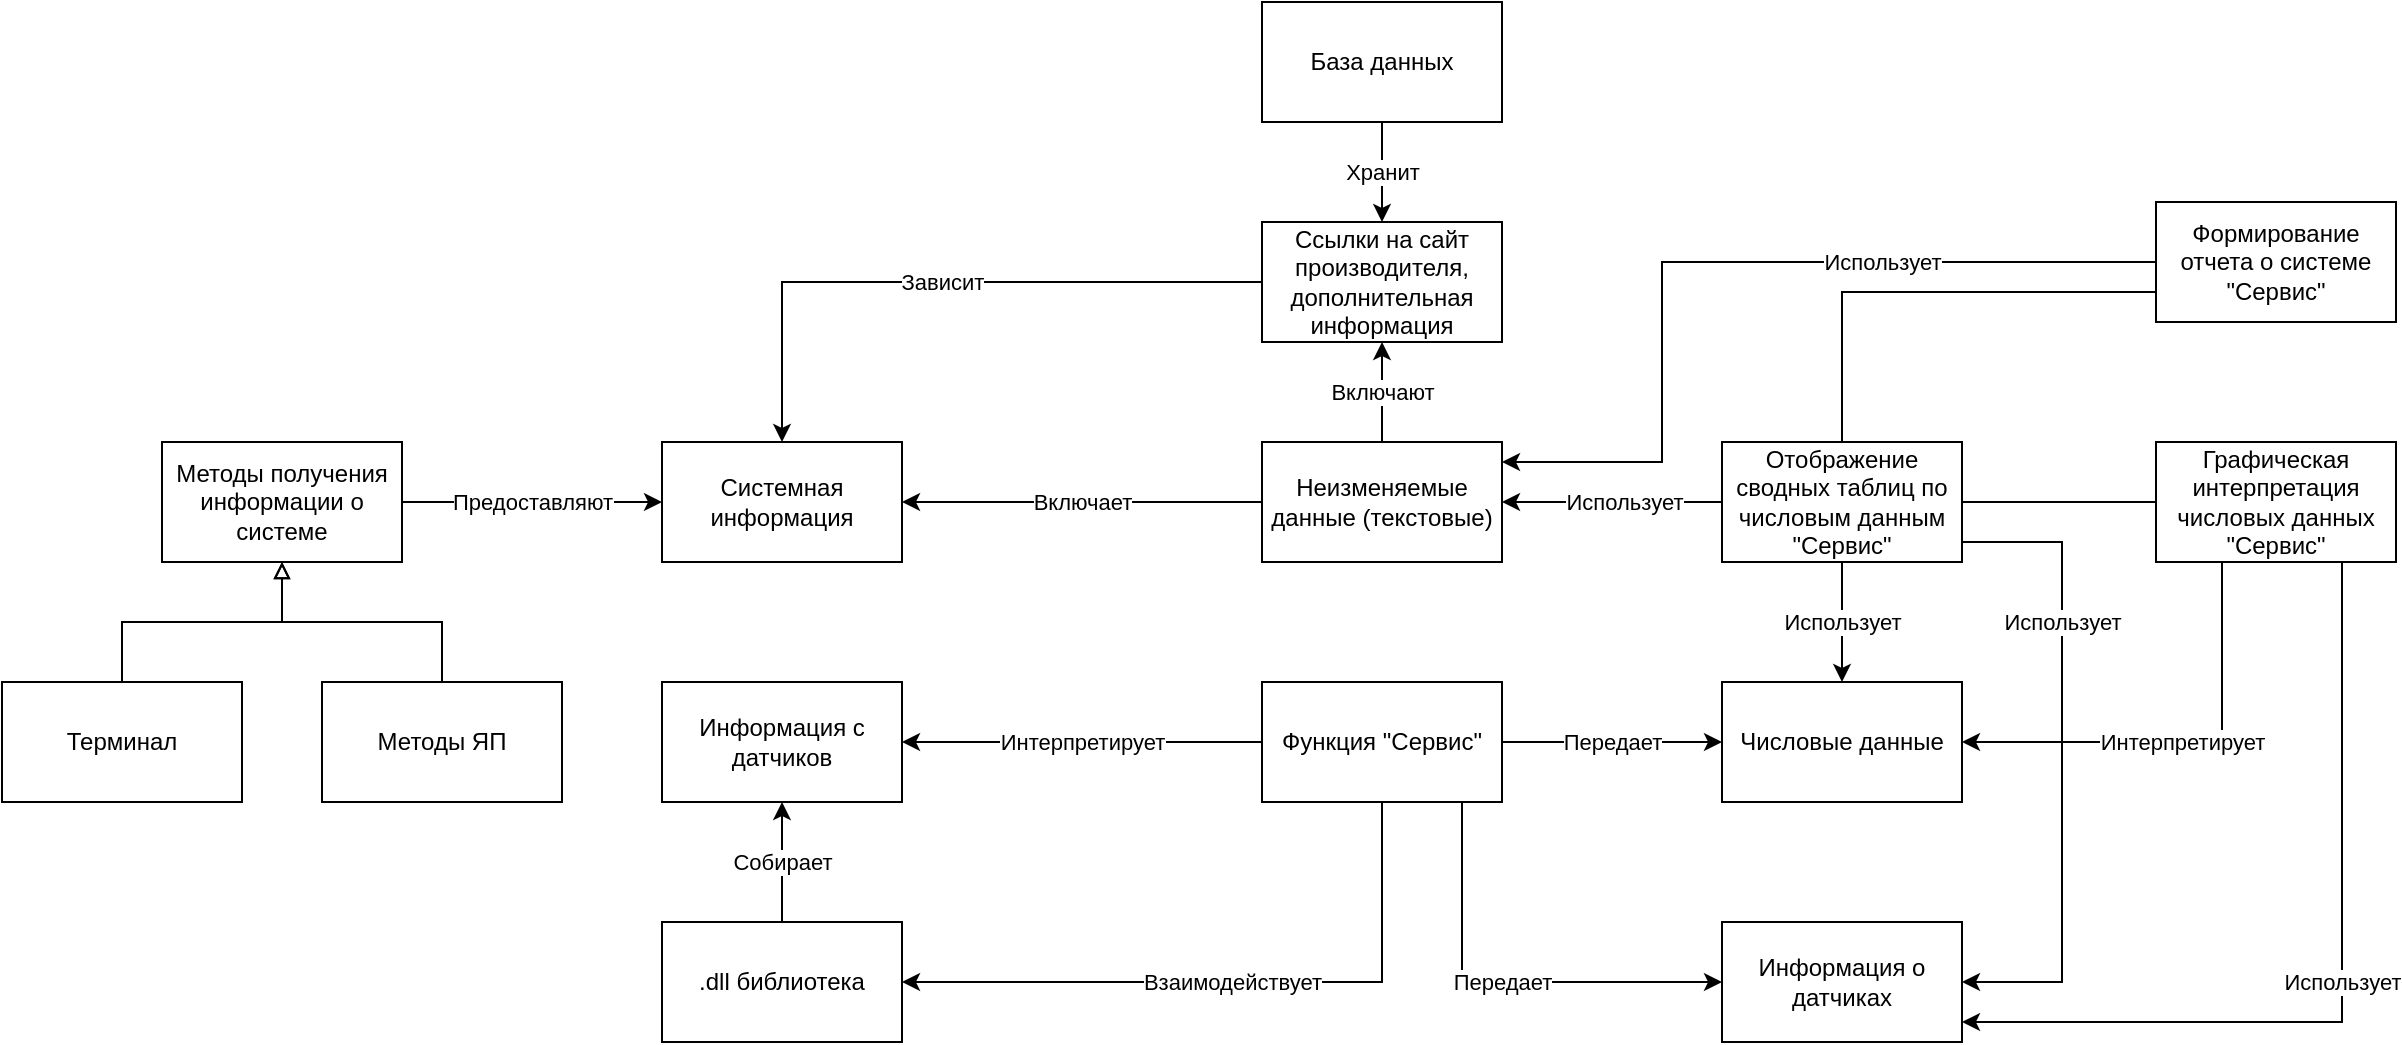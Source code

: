 <mxfile version="22.1.0" type="device">
  <diagram name="Страница — 1" id="WHB0u8COn0lYiCGNnH2z">
    <mxGraphModel dx="1853" dy="1861" grid="1" gridSize="10" guides="1" tooltips="1" connect="1" arrows="1" fold="1" page="1" pageScale="1" pageWidth="827" pageHeight="1169" math="0" shadow="0">
      <root>
        <mxCell id="0" />
        <mxCell id="1" parent="0" />
        <mxCell id="W1yqBqefbmIUnFtHhK6L-3" value="Интерпретирует" style="edgeStyle=orthogonalEdgeStyle;rounded=0;orthogonalLoop=1;jettySize=auto;html=1;" parent="1" source="W1yqBqefbmIUnFtHhK6L-1" target="W1yqBqefbmIUnFtHhK6L-2" edge="1">
          <mxGeometry relative="1" as="geometry" />
        </mxCell>
        <mxCell id="W1yqBqefbmIUnFtHhK6L-10" value="Передает" style="edgeStyle=orthogonalEdgeStyle;rounded=0;orthogonalLoop=1;jettySize=auto;html=1;" parent="1" source="W1yqBqefbmIUnFtHhK6L-1" target="W1yqBqefbmIUnFtHhK6L-9" edge="1">
          <mxGeometry relative="1" as="geometry">
            <Array as="points">
              <mxPoint x="480" y="340" />
            </Array>
          </mxGeometry>
        </mxCell>
        <mxCell id="W1yqBqefbmIUnFtHhK6L-12" value="Передает" style="edgeStyle=orthogonalEdgeStyle;rounded=0;orthogonalLoop=1;jettySize=auto;html=1;" parent="1" source="W1yqBqefbmIUnFtHhK6L-1" target="W1yqBqefbmIUnFtHhK6L-11" edge="1">
          <mxGeometry relative="1" as="geometry" />
        </mxCell>
        <mxCell id="W1yqBqefbmIUnFtHhK6L-1" value="Функция &quot;Сервис&quot;" style="rounded=0;whiteSpace=wrap;html=1;" parent="1" vertex="1">
          <mxGeometry x="380" y="190" width="120" height="60" as="geometry" />
        </mxCell>
        <mxCell id="W1yqBqefbmIUnFtHhK6L-2" value="Информация с датчиков" style="rounded=0;whiteSpace=wrap;html=1;" parent="1" vertex="1">
          <mxGeometry x="80" y="190" width="120" height="60" as="geometry" />
        </mxCell>
        <mxCell id="W1yqBqefbmIUnFtHhK6L-5" value="Собирает" style="edgeStyle=orthogonalEdgeStyle;rounded=0;orthogonalLoop=1;jettySize=auto;html=1;entryX=0.5;entryY=1;entryDx=0;entryDy=0;" parent="1" source="W1yqBqefbmIUnFtHhK6L-4" target="W1yqBqefbmIUnFtHhK6L-2" edge="1">
          <mxGeometry relative="1" as="geometry" />
        </mxCell>
        <mxCell id="W1yqBqefbmIUnFtHhK6L-4" value=".dll библиотека" style="rounded=0;whiteSpace=wrap;html=1;" parent="1" vertex="1">
          <mxGeometry x="80" y="310" width="120" height="60" as="geometry" />
        </mxCell>
        <mxCell id="W1yqBqefbmIUnFtHhK6L-8" value="Взаимодействует" style="edgeStyle=orthogonalEdgeStyle;rounded=0;orthogonalLoop=1;jettySize=auto;html=1;" parent="1" source="W1yqBqefbmIUnFtHhK6L-1" target="W1yqBqefbmIUnFtHhK6L-4" edge="1">
          <mxGeometry relative="1" as="geometry">
            <Array as="points">
              <mxPoint x="440" y="340" />
            </Array>
          </mxGeometry>
        </mxCell>
        <mxCell id="W1yqBqefbmIUnFtHhK6L-9" value="Информация о датчиках" style="rounded=0;whiteSpace=wrap;html=1;" parent="1" vertex="1">
          <mxGeometry x="610" y="310" width="120" height="60" as="geometry" />
        </mxCell>
        <mxCell id="W1yqBqefbmIUnFtHhK6L-11" value="Числовые данные" style="rounded=0;whiteSpace=wrap;html=1;" parent="1" vertex="1">
          <mxGeometry x="610" y="190" width="120" height="60" as="geometry" />
        </mxCell>
        <mxCell id="W1yqBqefbmIUnFtHhK6L-16" value="Интерпретирует" style="edgeStyle=orthogonalEdgeStyle;rounded=0;orthogonalLoop=1;jettySize=auto;html=1;" parent="1" source="W1yqBqefbmIUnFtHhK6L-15" target="W1yqBqefbmIUnFtHhK6L-11" edge="1">
          <mxGeometry relative="1" as="geometry">
            <Array as="points">
              <mxPoint x="860" y="220" />
            </Array>
          </mxGeometry>
        </mxCell>
        <mxCell id="W1yqBqefbmIUnFtHhK6L-17" value="Использует" style="edgeStyle=orthogonalEdgeStyle;rounded=0;orthogonalLoop=1;jettySize=auto;html=1;" parent="1" source="W1yqBqefbmIUnFtHhK6L-15" target="W1yqBqefbmIUnFtHhK6L-9" edge="1">
          <mxGeometry relative="1" as="geometry">
            <Array as="points">
              <mxPoint x="920" y="360" />
            </Array>
          </mxGeometry>
        </mxCell>
        <mxCell id="W1yqBqefbmIUnFtHhK6L-15" value="Графическая интерпретация числовых данных &quot;Сервис&quot;" style="rounded=0;whiteSpace=wrap;html=1;" parent="1" vertex="1">
          <mxGeometry x="827" y="70" width="120" height="60" as="geometry" />
        </mxCell>
        <mxCell id="W1yqBqefbmIUnFtHhK6L-19" style="edgeStyle=orthogonalEdgeStyle;rounded=0;orthogonalLoop=1;jettySize=auto;html=1;endArrow=none;endFill=0;" parent="1" source="W1yqBqefbmIUnFtHhK6L-18" target="W1yqBqefbmIUnFtHhK6L-15" edge="1">
          <mxGeometry relative="1" as="geometry" />
        </mxCell>
        <mxCell id="W1yqBqefbmIUnFtHhK6L-20" value="Использует" style="edgeStyle=orthogonalEdgeStyle;rounded=0;orthogonalLoop=1;jettySize=auto;html=1;entryX=0.5;entryY=0;entryDx=0;entryDy=0;" parent="1" source="W1yqBqefbmIUnFtHhK6L-18" target="W1yqBqefbmIUnFtHhK6L-11" edge="1">
          <mxGeometry relative="1" as="geometry" />
        </mxCell>
        <mxCell id="W1yqBqefbmIUnFtHhK6L-21" value="Использует" style="edgeStyle=orthogonalEdgeStyle;rounded=0;orthogonalLoop=1;jettySize=auto;html=1;" parent="1" source="W1yqBqefbmIUnFtHhK6L-18" target="W1yqBqefbmIUnFtHhK6L-9" edge="1">
          <mxGeometry x="-0.438" relative="1" as="geometry">
            <Array as="points">
              <mxPoint x="780" y="120" />
              <mxPoint x="780" y="340" />
            </Array>
            <mxPoint as="offset" />
          </mxGeometry>
        </mxCell>
        <mxCell id="W1yqBqefbmIUnFtHhK6L-23" style="edgeStyle=orthogonalEdgeStyle;rounded=0;orthogonalLoop=1;jettySize=auto;html=1;entryX=0;entryY=0.75;entryDx=0;entryDy=0;endArrow=none;endFill=0;" parent="1" source="W1yqBqefbmIUnFtHhK6L-18" target="W1yqBqefbmIUnFtHhK6L-22" edge="1">
          <mxGeometry relative="1" as="geometry">
            <Array as="points">
              <mxPoint x="670" y="-5" />
            </Array>
          </mxGeometry>
        </mxCell>
        <mxCell id="W1yqBqefbmIUnFtHhK6L-26" value="Использует" style="edgeStyle=orthogonalEdgeStyle;rounded=0;orthogonalLoop=1;jettySize=auto;html=1;endArrow=classic;endFill=1;" parent="1" source="W1yqBqefbmIUnFtHhK6L-18" target="W1yqBqefbmIUnFtHhK6L-24" edge="1">
          <mxGeometry x="-0.091" relative="1" as="geometry">
            <mxPoint x="1" as="offset" />
          </mxGeometry>
        </mxCell>
        <mxCell id="W1yqBqefbmIUnFtHhK6L-18" value="Отображение сводных таблиц по числовым данным &quot;Сервис&quot;" style="rounded=0;whiteSpace=wrap;html=1;" parent="1" vertex="1">
          <mxGeometry x="610" y="70" width="120" height="60" as="geometry" />
        </mxCell>
        <mxCell id="W1yqBqefbmIUnFtHhK6L-25" value="Использует" style="edgeStyle=orthogonalEdgeStyle;rounded=0;orthogonalLoop=1;jettySize=auto;html=1;" parent="1" source="W1yqBqefbmIUnFtHhK6L-22" target="W1yqBqefbmIUnFtHhK6L-24" edge="1">
          <mxGeometry x="-0.358" relative="1" as="geometry">
            <Array as="points">
              <mxPoint x="580" y="-20" />
              <mxPoint x="580" y="80" />
            </Array>
            <mxPoint as="offset" />
          </mxGeometry>
        </mxCell>
        <mxCell id="W1yqBqefbmIUnFtHhK6L-22" value="Формирование отчета о системе &quot;Сервис&quot;" style="rounded=0;whiteSpace=wrap;html=1;" parent="1" vertex="1">
          <mxGeometry x="827" y="-50" width="120" height="60" as="geometry" />
        </mxCell>
        <mxCell id="W1yqBqefbmIUnFtHhK6L-28" value="Включают" style="edgeStyle=orthogonalEdgeStyle;rounded=0;orthogonalLoop=1;jettySize=auto;html=1;entryX=0.5;entryY=1;entryDx=0;entryDy=0;" parent="1" source="W1yqBqefbmIUnFtHhK6L-24" target="W1yqBqefbmIUnFtHhK6L-27" edge="1">
          <mxGeometry relative="1" as="geometry" />
        </mxCell>
        <mxCell id="W1yqBqefbmIUnFtHhK6L-32" value="Включает" style="edgeStyle=orthogonalEdgeStyle;rounded=0;orthogonalLoop=1;jettySize=auto;html=1;" parent="1" source="W1yqBqefbmIUnFtHhK6L-24" target="W1yqBqefbmIUnFtHhK6L-31" edge="1">
          <mxGeometry relative="1" as="geometry" />
        </mxCell>
        <mxCell id="W1yqBqefbmIUnFtHhK6L-24" value="Неизменяемые данные (текстовые)" style="rounded=0;whiteSpace=wrap;html=1;" parent="1" vertex="1">
          <mxGeometry x="380" y="70" width="120" height="60" as="geometry" />
        </mxCell>
        <mxCell id="W1yqBqefbmIUnFtHhK6L-33" value="Зависит" style="edgeStyle=orthogonalEdgeStyle;rounded=0;orthogonalLoop=1;jettySize=auto;html=1;" parent="1" source="W1yqBqefbmIUnFtHhK6L-27" target="W1yqBqefbmIUnFtHhK6L-31" edge="1">
          <mxGeometry relative="1" as="geometry" />
        </mxCell>
        <mxCell id="W1yqBqefbmIUnFtHhK6L-27" value="Ссылки на сайт производителя, дополнительная информация" style="rounded=0;whiteSpace=wrap;html=1;" parent="1" vertex="1">
          <mxGeometry x="380" y="-40" width="120" height="60" as="geometry" />
        </mxCell>
        <mxCell id="W1yqBqefbmIUnFtHhK6L-30" value="Хранит" style="edgeStyle=orthogonalEdgeStyle;rounded=0;orthogonalLoop=1;jettySize=auto;html=1;" parent="1" source="W1yqBqefbmIUnFtHhK6L-29" target="W1yqBqefbmIUnFtHhK6L-27" edge="1">
          <mxGeometry relative="1" as="geometry" />
        </mxCell>
        <mxCell id="W1yqBqefbmIUnFtHhK6L-29" value="База данных" style="rounded=0;whiteSpace=wrap;html=1;" parent="1" vertex="1">
          <mxGeometry x="380" y="-150" width="120" height="60" as="geometry" />
        </mxCell>
        <mxCell id="W1yqBqefbmIUnFtHhK6L-31" value="Системная информация" style="rounded=0;whiteSpace=wrap;html=1;" parent="1" vertex="1">
          <mxGeometry x="80" y="70" width="120" height="60" as="geometry" />
        </mxCell>
        <mxCell id="W1yqBqefbmIUnFtHhK6L-35" value="Предоставляют" style="edgeStyle=orthogonalEdgeStyle;rounded=0;orthogonalLoop=1;jettySize=auto;html=1;" parent="1" source="W1yqBqefbmIUnFtHhK6L-34" target="W1yqBqefbmIUnFtHhK6L-31" edge="1">
          <mxGeometry relative="1" as="geometry" />
        </mxCell>
        <mxCell id="W1yqBqefbmIUnFtHhK6L-34" value="Методы получения информации о системе" style="rounded=0;whiteSpace=wrap;html=1;" parent="1" vertex="1">
          <mxGeometry x="-170" y="70" width="120" height="60" as="geometry" />
        </mxCell>
        <mxCell id="W1yqBqefbmIUnFtHhK6L-41" style="edgeStyle=orthogonalEdgeStyle;rounded=0;orthogonalLoop=1;jettySize=auto;html=1;endArrow=block;endFill=0;" parent="1" source="W1yqBqefbmIUnFtHhK6L-36" target="W1yqBqefbmIUnFtHhK6L-34" edge="1">
          <mxGeometry relative="1" as="geometry" />
        </mxCell>
        <mxCell id="W1yqBqefbmIUnFtHhK6L-36" value="Терминал" style="rounded=0;whiteSpace=wrap;html=1;" parent="1" vertex="1">
          <mxGeometry x="-250" y="190" width="120" height="60" as="geometry" />
        </mxCell>
        <mxCell id="W1yqBqefbmIUnFtHhK6L-40" style="edgeStyle=orthogonalEdgeStyle;rounded=0;orthogonalLoop=1;jettySize=auto;html=1;endArrow=block;endFill=0;" parent="1" source="W1yqBqefbmIUnFtHhK6L-37" target="W1yqBqefbmIUnFtHhK6L-34" edge="1">
          <mxGeometry relative="1" as="geometry" />
        </mxCell>
        <mxCell id="W1yqBqefbmIUnFtHhK6L-37" value="Методы ЯП" style="rounded=0;whiteSpace=wrap;html=1;" parent="1" vertex="1">
          <mxGeometry x="-90" y="190" width="120" height="60" as="geometry" />
        </mxCell>
      </root>
    </mxGraphModel>
  </diagram>
</mxfile>
